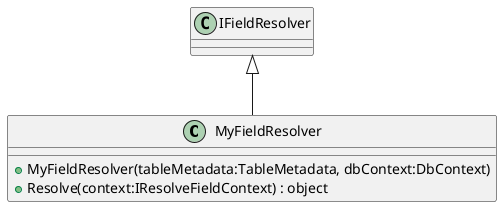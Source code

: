 @startuml
class MyFieldResolver {
    + MyFieldResolver(tableMetadata:TableMetadata, dbContext:DbContext)
    + Resolve(context:IResolveFieldContext) : object
}
IFieldResolver <|-- MyFieldResolver
@enduml
